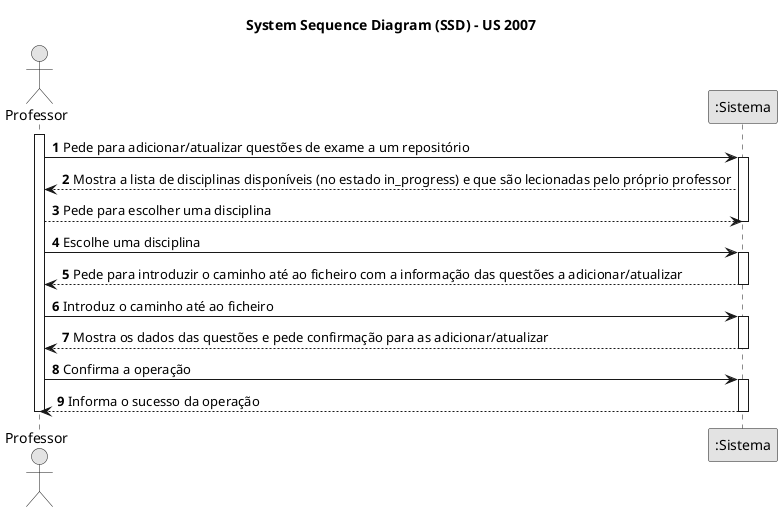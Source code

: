 @startuml
skinparam monochrome true
skinparam packageStyle rectangle
skinparam shadowing false

title System Sequence Diagram (SSD) - US 2007
autonumber

actor "Professor" as Actor
participant ":Sistema" as System

activate Actor

Actor -> System : Pede para adicionar/atualizar questões de exame a um repositório
activate System

System --> Actor : Mostra a lista de disciplinas disponíveis (no estado in_progress) e que são lecionadas pelo próprio professor
Actor --> System : Pede para escolher uma disciplina
deactivate System

Actor -> System : Escolhe uma disciplina
activate System

System --> Actor : Pede para introduzir o caminho até ao ficheiro com a informação das questões a adicionar/atualizar
deactivate System

Actor -> System : Introduz o caminho até ao ficheiro
activate System

System --> Actor : Mostra os dados das questões e pede confirmação para as adicionar/atualizar
deactivate System

Actor -> System : Confirma a operação
activate System

System --> Actor : Informa o sucesso da operação
deactivate System

deactivate Actor

@enduml